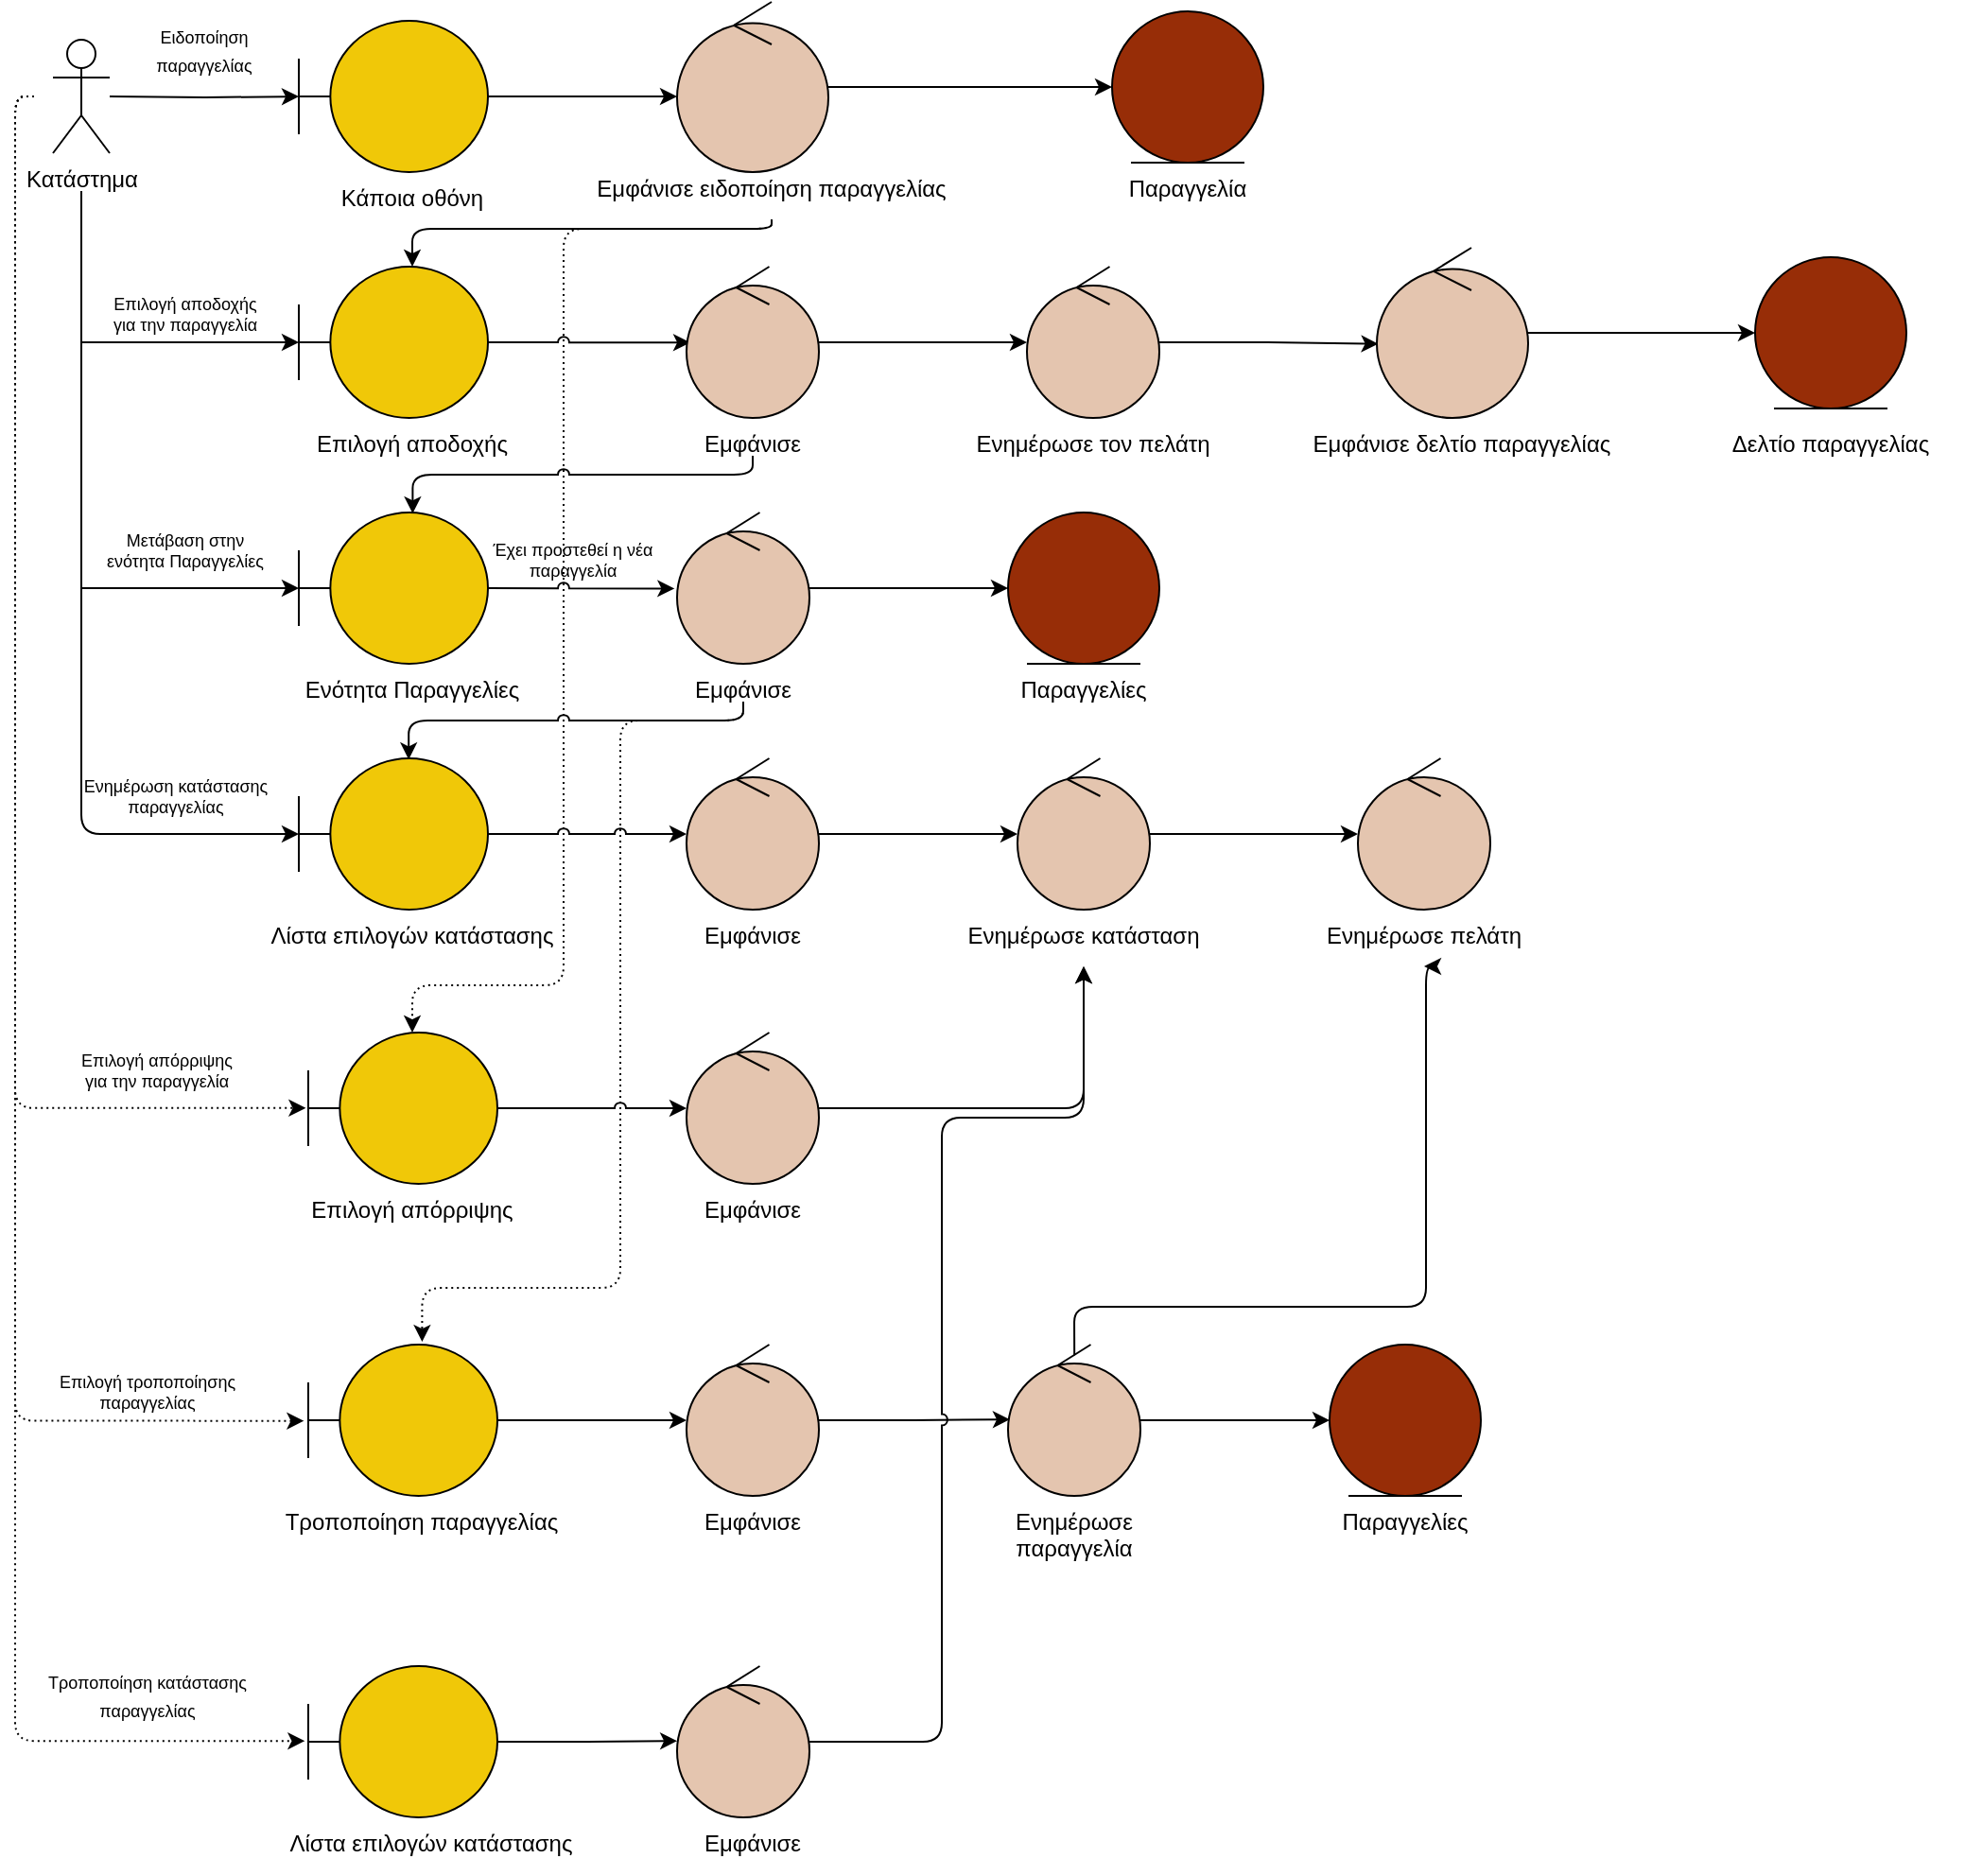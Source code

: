 <mxfile version="18.0.5" type="device"><diagram id="UQFXTWa3-OkC9Rg5esDg" name="Page-1"><mxGraphModel dx="1730" dy="965" grid="1" gridSize="10" guides="1" tooltips="1" connect="1" arrows="1" fold="1" page="1" pageScale="1" pageWidth="827" pageHeight="1169" math="0" shadow="0"><root><mxCell id="0"/><mxCell id="1" parent="0"/><mxCell id="y0UVDq58jYLbsLcT_Qaw-15" style="edgeStyle=orthogonalEdgeStyle;rounded=0;orthogonalLoop=1;jettySize=auto;html=1;entryX=0;entryY=0.5;entryDx=0;entryDy=0;entryPerimeter=0;" parent="1" target="y0UVDq58jYLbsLcT_Qaw-4" edge="1"><mxGeometry relative="1" as="geometry"><mxPoint x="70" y="90" as="sourcePoint"/></mxGeometry></mxCell><mxCell id="y0UVDq58jYLbsLcT_Qaw-19" style="edgeStyle=orthogonalEdgeStyle;rounded=0;orthogonalLoop=1;jettySize=auto;html=1;entryX=0;entryY=0.5;entryDx=0;entryDy=0;entryPerimeter=0;" parent="1" target="y0UVDq58jYLbsLcT_Qaw-7" edge="1"><mxGeometry relative="1" as="geometry"><Array as="points"><mxPoint x="55" y="220"/></Array><mxPoint x="55" y="140" as="sourcePoint"/></mxGeometry></mxCell><mxCell id="y0UVDq58jYLbsLcT_Qaw-28" style="edgeStyle=orthogonalEdgeStyle;rounded=0;orthogonalLoop=1;jettySize=auto;html=1;entryX=0;entryY=0.5;entryDx=0;entryDy=0;entryPerimeter=0;" parent="1" target="y0UVDq58jYLbsLcT_Qaw-25" edge="1"><mxGeometry relative="1" as="geometry"><Array as="points"><mxPoint x="55" y="350"/></Array><mxPoint x="55" y="150" as="sourcePoint"/></mxGeometry></mxCell><mxCell id="y0UVDq58jYLbsLcT_Qaw-36" style="edgeStyle=orthogonalEdgeStyle;rounded=1;orthogonalLoop=1;jettySize=auto;html=1;" parent="1" edge="1"><mxGeometry relative="1" as="geometry"><Array as="points"><mxPoint x="55" y="480"/></Array><mxPoint x="55" y="150" as="sourcePoint"/><mxPoint x="170" y="480" as="targetPoint"/></mxGeometry></mxCell><mxCell id="cE5y3oamWATbXAIDFSsi-21" style="edgeStyle=orthogonalEdgeStyle;rounded=1;orthogonalLoop=1;jettySize=auto;html=1;entryX=-0.013;entryY=0.499;entryDx=0;entryDy=0;entryPerimeter=0;fillColor=#ffe6cc;strokeColor=#000000;dashed=1;dashPattern=1 2;" parent="1" target="cE5y3oamWATbXAIDFSsi-3" edge="1"><mxGeometry relative="1" as="geometry"><Array as="points"><mxPoint x="20" y="90"/><mxPoint x="20" y="625"/></Array><mxPoint x="30" y="90" as="sourcePoint"/></mxGeometry></mxCell><mxCell id="cE5y3oamWATbXAIDFSsi-22" style="edgeStyle=orthogonalEdgeStyle;rounded=1;orthogonalLoop=1;jettySize=auto;html=1;entryX=-0.023;entryY=0.504;entryDx=0;entryDy=0;entryPerimeter=0;fillColor=#ffe6cc;strokeColor=#000000;dashed=1;dashPattern=1 2;" parent="1" target="cE5y3oamWATbXAIDFSsi-5" edge="1"><mxGeometry relative="1" as="geometry"><Array as="points"><mxPoint x="20" y="90"/><mxPoint x="20" y="790"/></Array><mxPoint x="30" y="90" as="sourcePoint"/></mxGeometry></mxCell><mxCell id="cE5y3oamWATbXAIDFSsi-39" style="edgeStyle=orthogonalEdgeStyle;rounded=1;orthogonalLoop=1;jettySize=auto;html=1;entryX=-0.018;entryY=0.495;entryDx=0;entryDy=0;entryPerimeter=0;fontSize=12;fillColor=#ffe6cc;strokeColor=#000000;dashed=1;dashPattern=1 2;" parent="1" target="cE5y3oamWATbXAIDFSsi-35" edge="1"><mxGeometry relative="1" as="geometry"><Array as="points"><mxPoint x="20" y="90"/><mxPoint x="20" y="960"/></Array><mxPoint x="30" y="90" as="sourcePoint"/></mxGeometry></mxCell><mxCell id="y0UVDq58jYLbsLcT_Qaw-1" value="Κατάστημα" style="shape=umlActor;verticalLabelPosition=bottom;verticalAlign=top;html=1;" parent="1" vertex="1"><mxGeometry x="40" y="60" width="30" height="60" as="geometry"/></mxCell><mxCell id="y0UVDq58jYLbsLcT_Qaw-16" style="edgeStyle=orthogonalEdgeStyle;rounded=0;orthogonalLoop=1;jettySize=auto;html=1;entryX=0;entryY=0.556;entryDx=0;entryDy=0;entryPerimeter=0;" parent="1" source="y0UVDq58jYLbsLcT_Qaw-4" target="y0UVDq58jYLbsLcT_Qaw-5" edge="1"><mxGeometry relative="1" as="geometry"/></mxCell><mxCell id="y0UVDq58jYLbsLcT_Qaw-4" value="" style="shape=umlBoundary;whiteSpace=wrap;html=1;fillColor=#F0C808;" parent="1" vertex="1"><mxGeometry x="170" y="50" width="100" height="80" as="geometry"/></mxCell><mxCell id="y0UVDq58jYLbsLcT_Qaw-17" style="edgeStyle=orthogonalEdgeStyle;rounded=0;orthogonalLoop=1;jettySize=auto;html=1;" parent="1" source="y0UVDq58jYLbsLcT_Qaw-5" target="y0UVDq58jYLbsLcT_Qaw-6" edge="1"><mxGeometry relative="1" as="geometry"/></mxCell><mxCell id="y0UVDq58jYLbsLcT_Qaw-18" style="edgeStyle=orthogonalEdgeStyle;rounded=1;orthogonalLoop=1;jettySize=auto;html=1;entryX=0.6;entryY=0;entryDx=0;entryDy=0;entryPerimeter=0;exitX=0.5;exitY=1;exitDx=0;exitDy=0;" parent="1" source="bgGq2_79BDtJjcpf4_X7-2" target="y0UVDq58jYLbsLcT_Qaw-7" edge="1"><mxGeometry relative="1" as="geometry"><Array as="points"><mxPoint x="420" y="160"/><mxPoint x="230" y="160"/></Array></mxGeometry></mxCell><mxCell id="cE5y3oamWATbXAIDFSsi-25" style="edgeStyle=orthogonalEdgeStyle;rounded=1;orthogonalLoop=1;jettySize=auto;html=1;fillColor=#ffe6cc;strokeColor=#000000;dashed=1;dashPattern=1 2;exitX=0.5;exitY=1;exitDx=0;exitDy=0;" parent="1" source="bgGq2_79BDtJjcpf4_X7-2" target="cE5y3oamWATbXAIDFSsi-3" edge="1"><mxGeometry relative="1" as="geometry"><Array as="points"><mxPoint x="420" y="160"/><mxPoint x="310" y="160"/><mxPoint x="310" y="560"/><mxPoint x="230" y="560"/></Array></mxGeometry></mxCell><mxCell id="y0UVDq58jYLbsLcT_Qaw-5" value="" style="ellipse;shape=umlControl;whiteSpace=wrap;html=1;fillColor=#E4C5AF;" parent="1" vertex="1"><mxGeometry x="370" y="40" width="80" height="90" as="geometry"/></mxCell><mxCell id="y0UVDq58jYLbsLcT_Qaw-6" value="" style="ellipse;shape=umlEntity;whiteSpace=wrap;html=1;fillColor=#972D07;" parent="1" vertex="1"><mxGeometry x="600" y="45" width="80" height="80" as="geometry"/></mxCell><mxCell id="y0UVDq58jYLbsLcT_Qaw-21" style="edgeStyle=orthogonalEdgeStyle;rounded=0;orthogonalLoop=1;jettySize=auto;html=1;entryX=0.029;entryY=0.502;entryDx=0;entryDy=0;entryPerimeter=0;jumpStyle=arc;" parent="1" source="y0UVDq58jYLbsLcT_Qaw-7" target="y0UVDq58jYLbsLcT_Qaw-8" edge="1"><mxGeometry relative="1" as="geometry"/></mxCell><mxCell id="y0UVDq58jYLbsLcT_Qaw-7" value="" style="shape=umlBoundary;whiteSpace=wrap;html=1;fillColor=#F0C808;" parent="1" vertex="1"><mxGeometry x="170" y="180" width="100" height="80" as="geometry"/></mxCell><mxCell id="y0UVDq58jYLbsLcT_Qaw-22" style="edgeStyle=orthogonalEdgeStyle;rounded=0;orthogonalLoop=1;jettySize=auto;html=1;" parent="1" source="y0UVDq58jYLbsLcT_Qaw-8" target="y0UVDq58jYLbsLcT_Qaw-9" edge="1"><mxGeometry relative="1" as="geometry"/></mxCell><mxCell id="y0UVDq58jYLbsLcT_Qaw-31" style="edgeStyle=orthogonalEdgeStyle;rounded=1;orthogonalLoop=1;jettySize=auto;html=1;entryX=0.602;entryY=0.007;entryDx=0;entryDy=0;entryPerimeter=0;jumpStyle=arc;exitX=0.5;exitY=1;exitDx=0;exitDy=0;" parent="1" source="bgGq2_79BDtJjcpf4_X7-5" target="y0UVDq58jYLbsLcT_Qaw-25" edge="1"><mxGeometry relative="1" as="geometry"><Array as="points"><mxPoint x="410" y="290"/><mxPoint x="230" y="290"/></Array></mxGeometry></mxCell><mxCell id="y0UVDq58jYLbsLcT_Qaw-8" value="" style="ellipse;shape=umlControl;whiteSpace=wrap;html=1;fillColor=#E4C5AF;" parent="1" vertex="1"><mxGeometry x="375" y="180" width="70" height="80" as="geometry"/></mxCell><mxCell id="y0UVDq58jYLbsLcT_Qaw-23" style="edgeStyle=orthogonalEdgeStyle;rounded=0;orthogonalLoop=1;jettySize=auto;html=1;entryX=0.01;entryY=0.565;entryDx=0;entryDy=0;entryPerimeter=0;" parent="1" source="y0UVDq58jYLbsLcT_Qaw-9" target="y0UVDq58jYLbsLcT_Qaw-10" edge="1"><mxGeometry relative="1" as="geometry"/></mxCell><mxCell id="y0UVDq58jYLbsLcT_Qaw-9" value="" style="ellipse;shape=umlControl;whiteSpace=wrap;html=1;fillColor=#E4C5AF;" parent="1" vertex="1"><mxGeometry x="555" y="180" width="70" height="80" as="geometry"/></mxCell><mxCell id="y0UVDq58jYLbsLcT_Qaw-24" style="edgeStyle=orthogonalEdgeStyle;rounded=0;orthogonalLoop=1;jettySize=auto;html=1;entryX=0;entryY=0.5;entryDx=0;entryDy=0;" parent="1" source="y0UVDq58jYLbsLcT_Qaw-10" target="y0UVDq58jYLbsLcT_Qaw-11" edge="1"><mxGeometry relative="1" as="geometry"/></mxCell><mxCell id="y0UVDq58jYLbsLcT_Qaw-10" value="" style="ellipse;shape=umlControl;whiteSpace=wrap;html=1;fillColor=#E4C5AF;" parent="1" vertex="1"><mxGeometry x="740" y="170" width="80" height="90" as="geometry"/></mxCell><mxCell id="y0UVDq58jYLbsLcT_Qaw-11" value="" style="ellipse;shape=umlEntity;whiteSpace=wrap;html=1;fillColor=#972D07;" parent="1" vertex="1"><mxGeometry x="940" y="175" width="80" height="80" as="geometry"/></mxCell><mxCell id="y0UVDq58jYLbsLcT_Qaw-29" style="edgeStyle=orthogonalEdgeStyle;rounded=0;orthogonalLoop=1;jettySize=auto;html=1;entryX=-0.019;entryY=0.503;entryDx=0;entryDy=0;entryPerimeter=0;jumpStyle=arc;" parent="1" source="y0UVDq58jYLbsLcT_Qaw-25" target="y0UVDq58jYLbsLcT_Qaw-26" edge="1"><mxGeometry relative="1" as="geometry"/></mxCell><mxCell id="y0UVDq58jYLbsLcT_Qaw-25" value="" style="shape=umlBoundary;whiteSpace=wrap;html=1;fillColor=#F0C808;" parent="1" vertex="1"><mxGeometry x="170" y="310" width="100" height="80" as="geometry"/></mxCell><mxCell id="y0UVDq58jYLbsLcT_Qaw-30" style="edgeStyle=orthogonalEdgeStyle;rounded=0;orthogonalLoop=1;jettySize=auto;html=1;entryX=0;entryY=0.5;entryDx=0;entryDy=0;" parent="1" source="y0UVDq58jYLbsLcT_Qaw-26" target="y0UVDq58jYLbsLcT_Qaw-27" edge="1"><mxGeometry relative="1" as="geometry"/></mxCell><mxCell id="y0UVDq58jYLbsLcT_Qaw-40" style="edgeStyle=orthogonalEdgeStyle;rounded=1;orthogonalLoop=1;jettySize=auto;html=1;entryX=0.581;entryY=0.008;entryDx=0;entryDy=0;entryPerimeter=0;jumpStyle=arc;exitX=0.5;exitY=1;exitDx=0;exitDy=0;" parent="1" source="bgGq2_79BDtJjcpf4_X7-10" target="y0UVDq58jYLbsLcT_Qaw-32" edge="1"><mxGeometry relative="1" as="geometry"><Array as="points"><mxPoint x="228" y="420"/></Array></mxGeometry></mxCell><mxCell id="cE5y3oamWATbXAIDFSsi-26" style="edgeStyle=orthogonalEdgeStyle;rounded=1;orthogonalLoop=1;jettySize=auto;html=1;entryX=0.602;entryY=-0.018;entryDx=0;entryDy=0;entryPerimeter=0;fillColor=#ffe6cc;strokeColor=#000000;dashed=1;dashPattern=1 2;exitX=0.5;exitY=1;exitDx=0;exitDy=0;" parent="1" source="bgGq2_79BDtJjcpf4_X7-10" target="cE5y3oamWATbXAIDFSsi-5" edge="1"><mxGeometry relative="1" as="geometry"><Array as="points"><mxPoint x="405" y="420"/><mxPoint x="340" y="420"/><mxPoint x="340" y="720"/><mxPoint x="235" y="720"/></Array></mxGeometry></mxCell><mxCell id="y0UVDq58jYLbsLcT_Qaw-26" value="" style="ellipse;shape=umlControl;whiteSpace=wrap;html=1;fillColor=#E4C5AF;" parent="1" vertex="1"><mxGeometry x="370" y="310" width="70" height="80" as="geometry"/></mxCell><mxCell id="y0UVDq58jYLbsLcT_Qaw-27" value="" style="ellipse;shape=umlEntity;whiteSpace=wrap;html=1;fillColor=#972D07;" parent="1" vertex="1"><mxGeometry x="545" y="310" width="80" height="80" as="geometry"/></mxCell><mxCell id="y0UVDq58jYLbsLcT_Qaw-37" style="edgeStyle=orthogonalEdgeStyle;rounded=0;orthogonalLoop=1;jettySize=auto;html=1;jumpStyle=arc;" parent="1" source="y0UVDq58jYLbsLcT_Qaw-32" target="y0UVDq58jYLbsLcT_Qaw-33" edge="1"><mxGeometry relative="1" as="geometry"/></mxCell><mxCell id="y0UVDq58jYLbsLcT_Qaw-32" value="" style="shape=umlBoundary;whiteSpace=wrap;html=1;fillColor=#F0C808;" parent="1" vertex="1"><mxGeometry x="170" y="440" width="100" height="80" as="geometry"/></mxCell><mxCell id="y0UVDq58jYLbsLcT_Qaw-38" style="edgeStyle=orthogonalEdgeStyle;rounded=0;orthogonalLoop=1;jettySize=auto;html=1;" parent="1" source="y0UVDq58jYLbsLcT_Qaw-33" target="y0UVDq58jYLbsLcT_Qaw-34" edge="1"><mxGeometry relative="1" as="geometry"/></mxCell><mxCell id="y0UVDq58jYLbsLcT_Qaw-33" value="" style="ellipse;shape=umlControl;whiteSpace=wrap;html=1;fillColor=#E4C5AF;" parent="1" vertex="1"><mxGeometry x="375" y="440" width="70" height="80" as="geometry"/></mxCell><mxCell id="y0UVDq58jYLbsLcT_Qaw-39" style="edgeStyle=orthogonalEdgeStyle;rounded=0;orthogonalLoop=1;jettySize=auto;html=1;" parent="1" source="y0UVDq58jYLbsLcT_Qaw-34" target="y0UVDq58jYLbsLcT_Qaw-35" edge="1"><mxGeometry relative="1" as="geometry"/></mxCell><mxCell id="y0UVDq58jYLbsLcT_Qaw-34" value="" style="ellipse;shape=umlControl;whiteSpace=wrap;html=1;fillColor=#E4C5AF;" parent="1" vertex="1"><mxGeometry x="550" y="440" width="70" height="80" as="geometry"/></mxCell><mxCell id="y0UVDq58jYLbsLcT_Qaw-35" value="" style="ellipse;shape=umlControl;whiteSpace=wrap;html=1;fillColor=#E4C5AF;" parent="1" vertex="1"><mxGeometry x="730" y="440" width="70" height="80" as="geometry"/></mxCell><mxCell id="cE5y3oamWATbXAIDFSsi-13" style="edgeStyle=orthogonalEdgeStyle;rounded=0;orthogonalLoop=1;jettySize=auto;html=1;fillColor=#ffe6cc;strokeColor=#000000;jumpStyle=arc;" parent="1" source="cE5y3oamWATbXAIDFSsi-3" target="cE5y3oamWATbXAIDFSsi-4" edge="1"><mxGeometry relative="1" as="geometry"/></mxCell><mxCell id="cE5y3oamWATbXAIDFSsi-3" value="" style="shape=umlBoundary;whiteSpace=wrap;html=1;fillColor=#F0C808;strokeColor=#000000;" parent="1" vertex="1"><mxGeometry x="175" y="585" width="100" height="80" as="geometry"/></mxCell><mxCell id="cE5y3oamWATbXAIDFSsi-27" style="edgeStyle=orthogonalEdgeStyle;rounded=1;orthogonalLoop=1;jettySize=auto;html=1;entryX=0.5;entryY=1;entryDx=0;entryDy=0;fillColor=#ffe6cc;strokeColor=#000000;" parent="1" source="cE5y3oamWATbXAIDFSsi-4" target="bgGq2_79BDtJjcpf4_X7-14" edge="1"><mxGeometry relative="1" as="geometry"/></mxCell><mxCell id="cE5y3oamWATbXAIDFSsi-4" value="" style="ellipse;shape=umlControl;whiteSpace=wrap;html=1;fillColor=#E4C5AF;strokeColor=#000000;" parent="1" vertex="1"><mxGeometry x="375" y="585" width="70" height="80" as="geometry"/></mxCell><mxCell id="cE5y3oamWATbXAIDFSsi-14" style="edgeStyle=orthogonalEdgeStyle;rounded=0;orthogonalLoop=1;jettySize=auto;html=1;fillColor=#ffe6cc;strokeColor=#000000;" parent="1" source="cE5y3oamWATbXAIDFSsi-5" target="cE5y3oamWATbXAIDFSsi-6" edge="1"><mxGeometry relative="1" as="geometry"/></mxCell><mxCell id="cE5y3oamWATbXAIDFSsi-5" value="" style="shape=umlBoundary;whiteSpace=wrap;html=1;fillColor=#F0C808;strokeColor=#000000;" parent="1" vertex="1"><mxGeometry x="175" y="750" width="100" height="80" as="geometry"/></mxCell><mxCell id="cE5y3oamWATbXAIDFSsi-15" style="edgeStyle=orthogonalEdgeStyle;rounded=0;orthogonalLoop=1;jettySize=auto;html=1;entryX=0.014;entryY=0.495;entryDx=0;entryDy=0;entryPerimeter=0;fillColor=#ffe6cc;strokeColor=#000000;" parent="1" source="cE5y3oamWATbXAIDFSsi-6" target="cE5y3oamWATbXAIDFSsi-7" edge="1"><mxGeometry relative="1" as="geometry"/></mxCell><mxCell id="cE5y3oamWATbXAIDFSsi-6" value="" style="ellipse;shape=umlControl;whiteSpace=wrap;html=1;fillColor=#E4C5AF;strokeColor=#000000;" parent="1" vertex="1"><mxGeometry x="375" y="750" width="70" height="80" as="geometry"/></mxCell><mxCell id="cE5y3oamWATbXAIDFSsi-16" style="edgeStyle=orthogonalEdgeStyle;rounded=0;orthogonalLoop=1;jettySize=auto;html=1;entryX=0;entryY=0.5;entryDx=0;entryDy=0;fillColor=#ffe6cc;strokeColor=#000000;" parent="1" source="cE5y3oamWATbXAIDFSsi-7" target="cE5y3oamWATbXAIDFSsi-8" edge="1"><mxGeometry relative="1" as="geometry"/></mxCell><mxCell id="cE5y3oamWATbXAIDFSsi-23" style="edgeStyle=orthogonalEdgeStyle;rounded=1;orthogonalLoop=1;jettySize=auto;html=1;entryX=0.5;entryY=1;entryDx=0;entryDy=0;fillColor=#ffe6cc;strokeColor=#000000;exitX=0.501;exitY=0.055;exitDx=0;exitDy=0;exitPerimeter=0;" parent="1" source="cE5y3oamWATbXAIDFSsi-7" target="bgGq2_79BDtJjcpf4_X7-15" edge="1"><mxGeometry relative="1" as="geometry"><Array as="points"><mxPoint x="580" y="756"/><mxPoint x="580" y="756"/><mxPoint x="580" y="730"/><mxPoint x="766" y="730"/><mxPoint x="766" y="550"/></Array></mxGeometry></mxCell><mxCell id="cE5y3oamWATbXAIDFSsi-7" value="" style="ellipse;shape=umlControl;whiteSpace=wrap;html=1;fillColor=#E4C5AF;strokeColor=#000000;" parent="1" vertex="1"><mxGeometry x="545" y="750" width="70" height="80" as="geometry"/></mxCell><mxCell id="cE5y3oamWATbXAIDFSsi-8" value="" style="ellipse;shape=umlEntity;whiteSpace=wrap;html=1;fillColor=#972D07;strokeColor=#000000;" parent="1" vertex="1"><mxGeometry x="715" y="750" width="80" height="80" as="geometry"/></mxCell><mxCell id="cE5y3oamWATbXAIDFSsi-28" value="&lt;font style=&quot;font-size: 9px&quot;&gt;Ειδοποίηση &lt;br&gt;παραγγελίας&lt;/font&gt;" style="text;html=1;strokeColor=none;fillColor=none;align=center;verticalAlign=middle;whiteSpace=wrap;rounded=0;" parent="1" vertex="1"><mxGeometry x="65" y="50" width="110" height="30" as="geometry"/></mxCell><mxCell id="cE5y3oamWATbXAIDFSsi-29" value="Επιλογή αποδοχής για την παραγγελία" style="text;html=1;strokeColor=none;fillColor=none;align=center;verticalAlign=middle;whiteSpace=wrap;rounded=0;fontSize=9;" parent="1" vertex="1"><mxGeometry x="65" y="190" width="90" height="30" as="geometry"/></mxCell><mxCell id="cE5y3oamWATbXAIDFSsi-30" value="Μετάβαση στην ενότητα Παραγγελίες" style="text;html=1;strokeColor=none;fillColor=none;align=center;verticalAlign=middle;whiteSpace=wrap;rounded=0;fontSize=9;" parent="1" vertex="1"><mxGeometry x="65" y="315" width="90" height="30" as="geometry"/></mxCell><mxCell id="cE5y3oamWATbXAIDFSsi-31" value="Ενημέρωση κατάστασης παραγγελίας" style="text;html=1;strokeColor=none;fillColor=none;align=center;verticalAlign=middle;whiteSpace=wrap;rounded=0;fontSize=9;" parent="1" vertex="1"><mxGeometry x="55" y="445" width="100" height="30" as="geometry"/></mxCell><mxCell id="cE5y3oamWATbXAIDFSsi-32" value="Έχει προστεθεί η νέα παραγγελία" style="text;html=1;strokeColor=none;fillColor=none;align=center;verticalAlign=middle;whiteSpace=wrap;rounded=0;fontSize=9;" parent="1" vertex="1"><mxGeometry x="270" y="320" width="90" height="30" as="geometry"/></mxCell><mxCell id="cE5y3oamWATbXAIDFSsi-33" value="Επιλογή απόρριψης για την παραγγελία" style="text;html=1;strokeColor=none;fillColor=none;align=center;verticalAlign=middle;whiteSpace=wrap;rounded=0;fontSize=9;" parent="1" vertex="1"><mxGeometry x="50" y="590" width="90" height="30" as="geometry"/></mxCell><mxCell id="cE5y3oamWATbXAIDFSsi-34" value="Επιλογή τροποποίησης παραγγελίας" style="text;html=1;strokeColor=none;fillColor=none;align=center;verticalAlign=middle;whiteSpace=wrap;rounded=0;fontSize=9;" parent="1" vertex="1"><mxGeometry x="40" y="760" width="100" height="30" as="geometry"/></mxCell><mxCell id="cE5y3oamWATbXAIDFSsi-40" style="edgeStyle=orthogonalEdgeStyle;rounded=0;orthogonalLoop=1;jettySize=auto;html=1;entryX=0.001;entryY=0.495;entryDx=0;entryDy=0;entryPerimeter=0;fontSize=12;fillColor=#ffe6cc;strokeColor=#000000;" parent="1" source="cE5y3oamWATbXAIDFSsi-35" target="cE5y3oamWATbXAIDFSsi-37" edge="1"><mxGeometry relative="1" as="geometry"/></mxCell><mxCell id="cE5y3oamWATbXAIDFSsi-35" value="" style="shape=umlBoundary;whiteSpace=wrap;html=1;fontSize=9;fillColor=#F0C808;strokeColor=#000000;" parent="1" vertex="1"><mxGeometry x="175" y="920" width="100" height="80" as="geometry"/></mxCell><mxCell id="cE5y3oamWATbXAIDFSsi-43" style="edgeStyle=orthogonalEdgeStyle;rounded=1;orthogonalLoop=1;jettySize=auto;html=1;entryX=0.5;entryY=1;entryDx=0;entryDy=0;fontSize=12;fillColor=#ffe6cc;strokeColor=#000000;jumpStyle=arc;" parent="1" source="cE5y3oamWATbXAIDFSsi-37" target="bgGq2_79BDtJjcpf4_X7-14" edge="1"><mxGeometry relative="1" as="geometry"><Array as="points"><mxPoint x="510" y="960"/><mxPoint x="510" y="630"/><mxPoint x="585" y="630"/></Array></mxGeometry></mxCell><mxCell id="cE5y3oamWATbXAIDFSsi-37" value="" style="ellipse;shape=umlControl;whiteSpace=wrap;html=1;fillColor=#E4C5AF;strokeColor=#000000;" parent="1" vertex="1"><mxGeometry x="370" y="920" width="70" height="80" as="geometry"/></mxCell><mxCell id="cE5y3oamWATbXAIDFSsi-44" value="&lt;font style=&quot;font-size: 9px&quot;&gt;Τροποποίηση κατάστασης παραγγελίας&lt;/font&gt;" style="text;html=1;strokeColor=none;fillColor=none;align=center;verticalAlign=middle;whiteSpace=wrap;rounded=0;fontSize=12;" parent="1" vertex="1"><mxGeometry x="35" y="920" width="110" height="30" as="geometry"/></mxCell><mxCell id="PNbKHKSViNmBXEfb3ZTq-1" value="&lt;meta charset=&quot;utf-8&quot;&gt;&lt;span style=&quot;color: rgb(0, 0, 0); font-family: helvetica; font-size: 12px; font-style: normal; font-weight: 400; letter-spacing: normal; text-indent: 0px; text-transform: none; word-spacing: 0px; display: inline; float: none;&quot;&gt;Κάποια οθόνη&lt;/span&gt;" style="text;whiteSpace=wrap;html=1;align=center;labelBackgroundColor=none;" parent="1" vertex="1"><mxGeometry x="175" y="130" width="110" height="30" as="geometry"/></mxCell><mxCell id="bgGq2_79BDtJjcpf4_X7-1" value="&lt;meta charset=&quot;utf-8&quot;&gt;&lt;span style=&quot;color: rgb(0, 0, 0); font-family: helvetica; font-size: 12px; font-style: normal; font-weight: 400; letter-spacing: normal; text-indent: 0px; text-transform: none; word-spacing: 0px; display: inline; float: none;&quot;&gt;Επιλογή αποδοχής&lt;/span&gt;" style="text;whiteSpace=wrap;html=1;align=center;labelBackgroundColor=none;" parent="1" vertex="1"><mxGeometry x="165" y="260" width="130" height="30" as="geometry"/></mxCell><mxCell id="bgGq2_79BDtJjcpf4_X7-2" value="&lt;meta charset=&quot;utf-8&quot;&gt;&lt;span style=&quot;color: rgb(0, 0, 0); font-family: helvetica; font-size: 12px; font-style: normal; font-weight: 400; letter-spacing: normal; text-indent: 0px; text-transform: none; word-spacing: 0px; display: inline; float: none;&quot;&gt;Εμφάνισε ειδοποίηση παραγγελίας&lt;/span&gt;" style="text;whiteSpace=wrap;html=1;align=center;labelBackgroundColor=none;" parent="1" vertex="1"><mxGeometry x="310" y="125" width="220" height="30" as="geometry"/></mxCell><mxCell id="bgGq2_79BDtJjcpf4_X7-4" value="&lt;meta charset=&quot;utf-8&quot;&gt;&lt;span style=&quot;color: rgb(0, 0, 0); font-family: helvetica; font-size: 12px; font-style: normal; font-weight: 400; letter-spacing: normal; text-indent: 0px; text-transform: none; word-spacing: 0px; display: inline; float: none;&quot;&gt;Παραγγελία&lt;/span&gt;" style="text;whiteSpace=wrap;html=1;align=center;labelBackgroundColor=none;" parent="1" vertex="1"><mxGeometry x="595" y="125" width="90" height="30" as="geometry"/></mxCell><mxCell id="bgGq2_79BDtJjcpf4_X7-5" value="&lt;meta charset=&quot;utf-8&quot;&gt;&lt;span style=&quot;color: rgb(0, 0, 0); font-family: helvetica; font-size: 12px; font-style: normal; font-weight: 400; letter-spacing: normal; text-indent: 0px; text-transform: none; word-spacing: 0px; display: inline; float: none;&quot;&gt;Εμφάνισε&lt;/span&gt;" style="text;whiteSpace=wrap;html=1;align=center;labelBackgroundColor=none;" parent="1" vertex="1"><mxGeometry x="370" y="260" width="80" height="20" as="geometry"/></mxCell><mxCell id="bgGq2_79BDtJjcpf4_X7-6" value="&lt;meta charset=&quot;utf-8&quot;&gt;&lt;span style=&quot;color: rgb(0, 0, 0); font-family: helvetica; font-size: 12px; font-style: normal; font-weight: 400; letter-spacing: normal; text-indent: 0px; text-transform: none; word-spacing: 0px; display: inline; float: none;&quot;&gt;Ενημέρωσε τον πελάτη&lt;/span&gt;" style="text;whiteSpace=wrap;html=1;align=center;labelBackgroundColor=none;" parent="1" vertex="1"><mxGeometry x="510" y="260" width="160" height="30" as="geometry"/></mxCell><mxCell id="bgGq2_79BDtJjcpf4_X7-7" value="&lt;meta charset=&quot;utf-8&quot;&gt;&lt;span style=&quot;color: rgb(0, 0, 0); font-family: helvetica; font-size: 12px; font-style: normal; font-weight: 400; letter-spacing: normal; text-indent: 0px; text-transform: none; word-spacing: 0px; display: inline; float: none;&quot;&gt;Εμφάνισε δελτίο παραγγελίας&lt;/span&gt;" style="text;whiteSpace=wrap;html=1;align=center;labelBackgroundColor=none;" parent="1" vertex="1"><mxGeometry x="685" y="260" width="200" height="30" as="geometry"/></mxCell><mxCell id="bgGq2_79BDtJjcpf4_X7-8" value="&lt;meta charset=&quot;utf-8&quot;&gt;&lt;span style=&quot;color: rgb(0, 0, 0); font-family: helvetica; font-size: 12px; font-style: normal; font-weight: 400; letter-spacing: normal; text-indent: 0px; text-transform: none; word-spacing: 0px; display: inline; float: none;&quot;&gt;Δελτίο παραγγελίας&lt;/span&gt;" style="text;whiteSpace=wrap;html=1;align=center;labelBackgroundColor=none;" parent="1" vertex="1"><mxGeometry x="910" y="260" width="140" height="30" as="geometry"/></mxCell><mxCell id="bgGq2_79BDtJjcpf4_X7-9" value="&lt;meta charset=&quot;utf-8&quot;&gt;&lt;span style=&quot;color: rgb(0, 0, 0); font-family: helvetica; font-size: 12px; font-style: normal; font-weight: 400; letter-spacing: normal; text-indent: 0px; text-transform: none; word-spacing: 0px; display: inline; float: none;&quot;&gt;Ενότητα Παραγγελίες&lt;/span&gt;" style="text;whiteSpace=wrap;html=1;align=center;labelBackgroundColor=none;" parent="1" vertex="1"><mxGeometry x="155" y="390" width="150" height="30" as="geometry"/></mxCell><mxCell id="bgGq2_79BDtJjcpf4_X7-10" value="&lt;meta charset=&quot;utf-8&quot;&gt;&lt;span style=&quot;color: rgb(0, 0, 0); font-family: helvetica; font-size: 12px; font-style: normal; font-weight: 400; letter-spacing: normal; text-indent: 0px; text-transform: none; word-spacing: 0px; display: inline; float: none;&quot;&gt;Εμφάνισε&lt;/span&gt;" style="text;whiteSpace=wrap;html=1;align=center;labelBackgroundColor=none;" parent="1" vertex="1"><mxGeometry x="365" y="390" width="80" height="20" as="geometry"/></mxCell><mxCell id="bgGq2_79BDtJjcpf4_X7-11" value="&lt;meta charset=&quot;utf-8&quot;&gt;&lt;span style=&quot;color: rgb(0, 0, 0); font-family: helvetica; font-size: 12px; font-style: normal; font-weight: 400; letter-spacing: normal; text-indent: 0px; text-transform: none; word-spacing: 0px; display: inline; float: none;&quot;&gt;Παραγγελίες&lt;/span&gt;" style="text;whiteSpace=wrap;html=1;align=center;labelBackgroundColor=none;" parent="1" vertex="1"><mxGeometry x="535" y="390" width="100" height="30" as="geometry"/></mxCell><mxCell id="bgGq2_79BDtJjcpf4_X7-12" value="&lt;meta charset=&quot;utf-8&quot;&gt;&lt;span style=&quot;color: rgb(0, 0, 0); font-family: helvetica; font-size: 12px; font-style: normal; font-weight: 400; letter-spacing: normal; text-indent: 0px; text-transform: none; word-spacing: 0px; display: inline; float: none;&quot;&gt;Λίστα επιλογών κατάστασης&lt;/span&gt;" style="text;whiteSpace=wrap;html=1;align=center;labelBackgroundColor=none;" parent="1" vertex="1"><mxGeometry x="135" y="520" width="190" height="30" as="geometry"/></mxCell><mxCell id="bgGq2_79BDtJjcpf4_X7-13" value="&lt;meta charset=&quot;utf-8&quot;&gt;&lt;span style=&quot;color: rgb(0, 0, 0); font-family: helvetica; font-size: 12px; font-style: normal; font-weight: 400; letter-spacing: normal; text-indent: 0px; text-transform: none; word-spacing: 0px; display: inline; float: none;&quot;&gt;Εμφάνισε&lt;/span&gt;" style="text;whiteSpace=wrap;html=1;align=center;labelBackgroundColor=none;" parent="1" vertex="1"><mxGeometry x="370" y="520" width="80" height="30" as="geometry"/></mxCell><mxCell id="bgGq2_79BDtJjcpf4_X7-14" value="&lt;meta charset=&quot;utf-8&quot;&gt;&lt;span style=&quot;color: rgb(0, 0, 0); font-family: helvetica; font-size: 12px; font-style: normal; font-weight: 400; letter-spacing: normal; text-indent: 0px; text-transform: none; word-spacing: 0px; display: inline; float: none;&quot;&gt;Ενημέρωσε κατάσταση&lt;/span&gt;" style="text;whiteSpace=wrap;html=1;align=center;labelBackgroundColor=none;" parent="1" vertex="1"><mxGeometry x="505" y="520" width="160" height="30" as="geometry"/></mxCell><mxCell id="bgGq2_79BDtJjcpf4_X7-15" value="&lt;meta charset=&quot;utf-8&quot;&gt;&lt;span style=&quot;color: rgb(0, 0, 0); font-family: helvetica; font-size: 12px; font-style: normal; font-weight: 400; letter-spacing: normal; text-indent: 0px; text-transform: none; word-spacing: 0px; display: inline; float: none;&quot;&gt;Ενημέρωσε πελάτη&lt;/span&gt;" style="text;whiteSpace=wrap;html=1;align=center;labelBackgroundColor=none;" parent="1" vertex="1"><mxGeometry x="695" y="520" width="140" height="30" as="geometry"/></mxCell><mxCell id="bgGq2_79BDtJjcpf4_X7-16" value="&lt;meta charset=&quot;utf-8&quot;&gt;&lt;span style=&quot;color: rgb(0, 0, 0); font-family: helvetica; font-size: 12px; font-style: normal; font-weight: 400; letter-spacing: normal; text-indent: 0px; text-transform: none; word-spacing: 0px; display: inline; float: none;&quot;&gt;Επιλογή απόρριψης&lt;/span&gt;" style="text;whiteSpace=wrap;html=1;align=center;labelBackgroundColor=none;" parent="1" vertex="1"><mxGeometry x="160" y="665" width="140" height="30" as="geometry"/></mxCell><mxCell id="bgGq2_79BDtJjcpf4_X7-17" value="&lt;meta charset=&quot;utf-8&quot;&gt;&lt;span style=&quot;color: rgb(0, 0, 0); font-family: helvetica; font-size: 12px; font-style: normal; font-weight: 400; letter-spacing: normal; text-indent: 0px; text-transform: none; word-spacing: 0px; display: inline; float: none;&quot;&gt;Εμφάνισε&lt;/span&gt;" style="text;whiteSpace=wrap;html=1;align=center;labelBackgroundColor=none;" parent="1" vertex="1"><mxGeometry x="370" y="665" width="80" height="30" as="geometry"/></mxCell><mxCell id="bgGq2_79BDtJjcpf4_X7-18" value="&lt;meta charset=&quot;utf-8&quot;&gt;&lt;span style=&quot;color: rgb(0, 0, 0); font-family: helvetica; font-size: 12px; font-style: normal; font-weight: 400; letter-spacing: normal; text-indent: 0px; text-transform: none; word-spacing: 0px; display: inline; float: none;&quot;&gt;Τροποποίηση παραγγελίας&lt;/span&gt;" style="text;whiteSpace=wrap;html=1;align=center;labelBackgroundColor=none;" parent="1" vertex="1"><mxGeometry x="145" y="830" width="180" height="30" as="geometry"/></mxCell><mxCell id="bgGq2_79BDtJjcpf4_X7-19" value="&lt;meta charset=&quot;utf-8&quot;&gt;&lt;span style=&quot;color: rgb(0, 0, 0); font-family: helvetica; font-size: 12px; font-style: normal; font-weight: 400; letter-spacing: normal; text-indent: 0px; text-transform: none; word-spacing: 0px; display: inline; float: none;&quot;&gt;Εμφάνισε&lt;/span&gt;" style="text;whiteSpace=wrap;html=1;align=center;labelBackgroundColor=none;" parent="1" vertex="1"><mxGeometry x="370" y="830" width="80" height="30" as="geometry"/></mxCell><mxCell id="bgGq2_79BDtJjcpf4_X7-20" value="&lt;span style=&quot;color: rgb(0, 0, 0); font-family: helvetica; font-size: 12px; font-style: normal; font-weight: 400; letter-spacing: normal; text-indent: 0px; text-transform: none; word-spacing: 0px; display: inline; float: none;&quot;&gt;Ενημέρωσε &lt;br&gt;παραγγελία&lt;/span&gt;" style="text;whiteSpace=wrap;html=1;align=center;labelBackgroundColor=none;" parent="1" vertex="1"><mxGeometry x="500" y="830" width="160" height="30" as="geometry"/></mxCell><mxCell id="bgGq2_79BDtJjcpf4_X7-21" value="&lt;meta charset=&quot;utf-8&quot;&gt;&lt;span style=&quot;color: rgb(0, 0, 0); font-family: helvetica; font-size: 12px; font-style: normal; font-weight: 400; letter-spacing: normal; text-indent: 0px; text-transform: none; word-spacing: 0px; display: inline; float: none;&quot;&gt;Παραγγελίες&lt;/span&gt;" style="text;whiteSpace=wrap;html=1;align=center;labelBackgroundColor=none;" parent="1" vertex="1"><mxGeometry x="705" y="830" width="100" height="30" as="geometry"/></mxCell><mxCell id="bgGq2_79BDtJjcpf4_X7-22" value="&lt;meta charset=&quot;utf-8&quot;&gt;&lt;span style=&quot;color: rgb(0, 0, 0); font-family: helvetica; font-size: 12px; font-style: normal; font-weight: 400; letter-spacing: normal; text-indent: 0px; text-transform: none; word-spacing: 0px; display: inline; float: none;&quot;&gt;Λίστα επιλογών κατάστασης&lt;/span&gt;" style="text;whiteSpace=wrap;html=1;align=center;labelBackgroundColor=none;" parent="1" vertex="1"><mxGeometry x="145" y="1000" width="190" height="30" as="geometry"/></mxCell><mxCell id="bgGq2_79BDtJjcpf4_X7-23" value="&lt;meta charset=&quot;utf-8&quot;&gt;&lt;span style=&quot;color: rgb(0, 0, 0); font-family: helvetica; font-size: 12px; font-style: normal; font-weight: 400; letter-spacing: normal; text-indent: 0px; text-transform: none; word-spacing: 0px; display: inline; float: none;&quot;&gt;Εμφάνισε&lt;/span&gt;" style="text;whiteSpace=wrap;html=1;align=center;labelBackgroundColor=none;" parent="1" vertex="1"><mxGeometry x="370" y="1000" width="80" height="30" as="geometry"/></mxCell></root></mxGraphModel></diagram></mxfile>